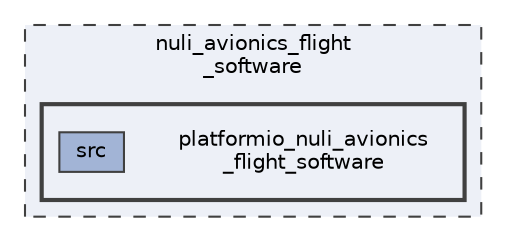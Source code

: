 digraph "nuli_avionics_flight_software/platformio_nuli_avionics_flight_software"
{
 // LATEX_PDF_SIZE
  bgcolor="transparent";
  edge [fontname=Helvetica,fontsize=10,labelfontname=Helvetica,labelfontsize=10];
  node [fontname=Helvetica,fontsize=10,shape=box,height=0.2,width=0.4];
  compound=true
  subgraph clusterdir_d4d6be99ba265d6acdfe64aec301c456 {
    graph [ bgcolor="#edf0f7", pencolor="grey25", label="nuli_avionics_flight\l_software", fontname=Helvetica,fontsize=10 style="filled,dashed", URL="dir_d4d6be99ba265d6acdfe64aec301c456.html",tooltip=""]
  subgraph clusterdir_04808d6eb8296baa88bfd174850557f6 {
    graph [ bgcolor="#edf0f7", pencolor="grey25", label="", fontname=Helvetica,fontsize=10 style="filled,bold", URL="dir_04808d6eb8296baa88bfd174850557f6.html",tooltip=""]
    dir_04808d6eb8296baa88bfd174850557f6 [shape=plaintext, label="platformio_nuli_avionics\l_flight_software"];
  dir_540552997814af23142a7fbd55b3e592 [label="src", fillcolor="#a2b4d6", color="grey25", style="filled", URL="dir_540552997814af23142a7fbd55b3e592.html",tooltip=""];
  }
  }
}
